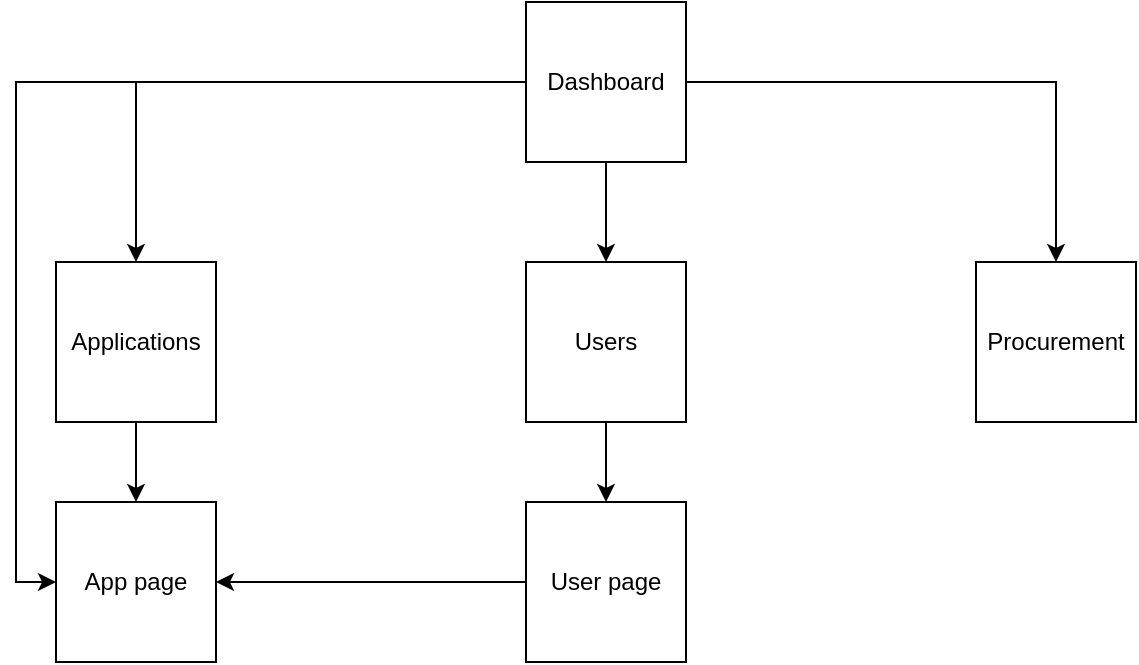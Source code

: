 <mxfile version="26.1.3" pages="3">
  <diagram name="Page-1" id="HZ-2BI7pOylwrnwWMa7h">
    <mxGraphModel dx="1434" dy="761" grid="1" gridSize="10" guides="1" tooltips="1" connect="1" arrows="1" fold="1" page="1" pageScale="1" pageWidth="850" pageHeight="1100" math="0" shadow="0">
      <root>
        <mxCell id="0" />
        <mxCell id="1" parent="0" />
        <mxCell id="RAErmK7PQOk4JsSWftYg-10" style="edgeStyle=orthogonalEdgeStyle;rounded=0;orthogonalLoop=1;jettySize=auto;html=1;entryX=0;entryY=0.5;entryDx=0;entryDy=0;" edge="1" parent="1" source="RAErmK7PQOk4JsSWftYg-1" target="RAErmK7PQOk4JsSWftYg-5">
          <mxGeometry relative="1" as="geometry" />
        </mxCell>
        <mxCell id="RAErmK7PQOk4JsSWftYg-11" style="edgeStyle=orthogonalEdgeStyle;rounded=0;orthogonalLoop=1;jettySize=auto;html=1;entryX=0.5;entryY=0;entryDx=0;entryDy=0;" edge="1" parent="1" source="RAErmK7PQOk4JsSWftYg-1" target="RAErmK7PQOk4JsSWftYg-4">
          <mxGeometry relative="1" as="geometry" />
        </mxCell>
        <mxCell id="RAErmK7PQOk4JsSWftYg-12" style="edgeStyle=orthogonalEdgeStyle;rounded=0;orthogonalLoop=1;jettySize=auto;html=1;" edge="1" parent="1" source="RAErmK7PQOk4JsSWftYg-1" target="RAErmK7PQOk4JsSWftYg-3">
          <mxGeometry relative="1" as="geometry" />
        </mxCell>
        <mxCell id="RAErmK7PQOk4JsSWftYg-13" style="edgeStyle=orthogonalEdgeStyle;rounded=0;orthogonalLoop=1;jettySize=auto;html=1;entryX=0.5;entryY=0;entryDx=0;entryDy=0;" edge="1" parent="1" source="RAErmK7PQOk4JsSWftYg-1" target="RAErmK7PQOk4JsSWftYg-2">
          <mxGeometry relative="1" as="geometry" />
        </mxCell>
        <mxCell id="RAErmK7PQOk4JsSWftYg-1" value="Dashboard" style="whiteSpace=wrap;html=1;aspect=fixed;" vertex="1" parent="1">
          <mxGeometry x="425" y="70" width="80" height="80" as="geometry" />
        </mxCell>
        <mxCell id="RAErmK7PQOk4JsSWftYg-2" value="Procurement" style="whiteSpace=wrap;html=1;aspect=fixed;" vertex="1" parent="1">
          <mxGeometry x="650" y="200" width="80" height="80" as="geometry" />
        </mxCell>
        <mxCell id="RAErmK7PQOk4JsSWftYg-8" style="edgeStyle=orthogonalEdgeStyle;rounded=0;orthogonalLoop=1;jettySize=auto;html=1;" edge="1" parent="1" source="RAErmK7PQOk4JsSWftYg-3" target="RAErmK7PQOk4JsSWftYg-6">
          <mxGeometry relative="1" as="geometry" />
        </mxCell>
        <mxCell id="RAErmK7PQOk4JsSWftYg-3" value="Users" style="whiteSpace=wrap;html=1;aspect=fixed;" vertex="1" parent="1">
          <mxGeometry x="425" y="200" width="80" height="80" as="geometry" />
        </mxCell>
        <mxCell id="RAErmK7PQOk4JsSWftYg-7" style="edgeStyle=orthogonalEdgeStyle;rounded=0;orthogonalLoop=1;jettySize=auto;html=1;" edge="1" parent="1" source="RAErmK7PQOk4JsSWftYg-4" target="RAErmK7PQOk4JsSWftYg-5">
          <mxGeometry relative="1" as="geometry" />
        </mxCell>
        <mxCell id="RAErmK7PQOk4JsSWftYg-4" value="Applications" style="whiteSpace=wrap;html=1;aspect=fixed;" vertex="1" parent="1">
          <mxGeometry x="190" y="200" width="80" height="80" as="geometry" />
        </mxCell>
        <mxCell id="RAErmK7PQOk4JsSWftYg-5" value="App page" style="whiteSpace=wrap;html=1;aspect=fixed;" vertex="1" parent="1">
          <mxGeometry x="190" y="320" width="80" height="80" as="geometry" />
        </mxCell>
        <mxCell id="RAErmK7PQOk4JsSWftYg-9" style="edgeStyle=orthogonalEdgeStyle;rounded=0;orthogonalLoop=1;jettySize=auto;html=1;entryX=1;entryY=0.5;entryDx=0;entryDy=0;" edge="1" parent="1" source="RAErmK7PQOk4JsSWftYg-6" target="RAErmK7PQOk4JsSWftYg-5">
          <mxGeometry relative="1" as="geometry" />
        </mxCell>
        <mxCell id="RAErmK7PQOk4JsSWftYg-6" value="User page" style="whiteSpace=wrap;html=1;aspect=fixed;" vertex="1" parent="1">
          <mxGeometry x="425" y="320" width="80" height="80" as="geometry" />
        </mxCell>
      </root>
    </mxGraphModel>
  </diagram>
  <diagram id="J7nAmyXx0Jyz4rawUPmy" name="Page-2">
    <mxGraphModel dx="1195" dy="634" grid="1" gridSize="10" guides="1" tooltips="1" connect="1" arrows="1" fold="1" page="1" pageScale="1" pageWidth="850" pageHeight="1100" math="0" shadow="0">
      <root>
        <mxCell id="0" />
        <mxCell id="1" parent="0" />
        <mxCell id="RUvTbH-vuZG6BQ2jyu1d-2" value="Управління ІТ-підписками" style="swimlane;whiteSpace=wrap;html=1;" vertex="1" parent="1">
          <mxGeometry x="160" y="70" width="505" height="530" as="geometry" />
        </mxCell>
        <mxCell id="RUvTbH-vuZG6BQ2jyu1d-5" value="З&lt;span style=&quot;background-color: transparent; color: light-dark(rgb(0, 0, 0), rgb(255, 255, 255));&quot;&gt;апрошення користувачів&lt;/span&gt;" style="ellipse;whiteSpace=wrap;html=1;" vertex="1" parent="RUvTbH-vuZG6BQ2jyu1d-2">
          <mxGeometry x="50" y="90" width="120" height="80" as="geometry" />
        </mxCell>
        <mxCell id="RUvTbH-vuZG6BQ2jyu1d-6" value="Реєстрація/ав&lt;span style=&quot;background-color: transparent; color: light-dark(rgb(0, 0, 0), rgb(255, 255, 255));&quot;&gt;торизація&lt;/span&gt;" style="ellipse;whiteSpace=wrap;html=1;" vertex="1" parent="RUvTbH-vuZG6BQ2jyu1d-2">
          <mxGeometry x="205" y="40" width="120" height="80" as="geometry" />
        </mxCell>
        <mxCell id="RUvTbH-vuZG6BQ2jyu1d-7" value="Створення та редагування сервісів та інформації про них" style="ellipse;whiteSpace=wrap;html=1;" vertex="1" parent="RUvTbH-vuZG6BQ2jyu1d-2">
          <mxGeometry x="30" y="200" width="190" height="110" as="geometry" />
        </mxCell>
        <mxCell id="RUvTbH-vuZG6BQ2jyu1d-8" value="Стоврення запитів на закупівлю" style="ellipse;whiteSpace=wrap;html=1;" vertex="1" parent="RUvTbH-vuZG6BQ2jyu1d-2">
          <mxGeometry x="240" y="140" width="120" height="80" as="geometry" />
        </mxCell>
        <mxCell id="RUvTbH-vuZG6BQ2jyu1d-9" value="Обробка запитів на закупівлю" style="ellipse;whiteSpace=wrap;html=1;" vertex="1" parent="RUvTbH-vuZG6BQ2jyu1d-2">
          <mxGeometry x="240" y="280" width="120" height="80" as="geometry" />
        </mxCell>
        <mxCell id="RUvTbH-vuZG6BQ2jyu1d-10" value="Призначення ліцензій користувачам" style="ellipse;whiteSpace=wrap;html=1;" vertex="1" parent="RUvTbH-vuZG6BQ2jyu1d-2">
          <mxGeometry x="290" y="410" width="120" height="80" as="geometry" />
        </mxCell>
        <mxCell id="RUvTbH-vuZG6BQ2jyu1d-11" value="Фінансовий облік" style="ellipse;whiteSpace=wrap;html=1;" vertex="1" parent="RUvTbH-vuZG6BQ2jyu1d-2">
          <mxGeometry x="55" y="360" width="120" height="80" as="geometry" />
        </mxCell>
        <mxCell id="RUvTbH-vuZG6BQ2jyu1d-12" style="edgeStyle=orthogonalEdgeStyle;rounded=0;orthogonalLoop=1;jettySize=auto;html=1;entryX=0;entryY=0.5;entryDx=0;entryDy=0;" edge="1" parent="1" source="RUvTbH-vuZG6BQ2jyu1d-3" target="RUvTbH-vuZG6BQ2jyu1d-7">
          <mxGeometry relative="1" as="geometry">
            <Array as="points">
              <mxPoint x="140" y="360" />
              <mxPoint x="140" y="325" />
            </Array>
          </mxGeometry>
        </mxCell>
        <mxCell id="RUvTbH-vuZG6BQ2jyu1d-13" style="edgeStyle=orthogonalEdgeStyle;rounded=0;orthogonalLoop=1;jettySize=auto;html=1;entryX=0;entryY=0.5;entryDx=0;entryDy=0;" edge="1" parent="1" source="RUvTbH-vuZG6BQ2jyu1d-3" target="RUvTbH-vuZG6BQ2jyu1d-5">
          <mxGeometry relative="1" as="geometry">
            <Array as="points">
              <mxPoint x="140" y="360" />
              <mxPoint x="140" y="200" />
            </Array>
          </mxGeometry>
        </mxCell>
        <mxCell id="RUvTbH-vuZG6BQ2jyu1d-14" style="edgeStyle=orthogonalEdgeStyle;rounded=0;orthogonalLoop=1;jettySize=auto;html=1;entryX=0;entryY=0.5;entryDx=0;entryDy=0;" edge="1" parent="1" source="RUvTbH-vuZG6BQ2jyu1d-3" target="RUvTbH-vuZG6BQ2jyu1d-11">
          <mxGeometry relative="1" as="geometry">
            <Array as="points">
              <mxPoint x="140" y="360" />
              <mxPoint x="140" y="470" />
            </Array>
          </mxGeometry>
        </mxCell>
        <mxCell id="RUvTbH-vuZG6BQ2jyu1d-16" style="edgeStyle=orthogonalEdgeStyle;rounded=0;orthogonalLoop=1;jettySize=auto;html=1;" edge="1" parent="1" source="RUvTbH-vuZG6BQ2jyu1d-3" target="RUvTbH-vuZG6BQ2jyu1d-9">
          <mxGeometry relative="1" as="geometry">
            <Array as="points">
              <mxPoint x="140" y="360" />
              <mxPoint x="140" y="390" />
            </Array>
          </mxGeometry>
        </mxCell>
        <mxCell id="RUvTbH-vuZG6BQ2jyu1d-17" style="edgeStyle=orthogonalEdgeStyle;rounded=0;orthogonalLoop=1;jettySize=auto;html=1;entryX=0;entryY=0.5;entryDx=0;entryDy=0;" edge="1" parent="1" source="RUvTbH-vuZG6BQ2jyu1d-3" target="RUvTbH-vuZG6BQ2jyu1d-10">
          <mxGeometry relative="1" as="geometry">
            <Array as="points">
              <mxPoint x="140" y="360" />
              <mxPoint x="140" y="520" />
            </Array>
          </mxGeometry>
        </mxCell>
        <mxCell id="RUvTbH-vuZG6BQ2jyu1d-18" style="edgeStyle=orthogonalEdgeStyle;rounded=0;orthogonalLoop=1;jettySize=auto;html=1;entryX=0;entryY=0.5;entryDx=0;entryDy=0;" edge="1" parent="1" source="RUvTbH-vuZG6BQ2jyu1d-3" target="RUvTbH-vuZG6BQ2jyu1d-6">
          <mxGeometry relative="1" as="geometry">
            <Array as="points">
              <mxPoint x="140" y="360" />
              <mxPoint x="140" y="150" />
            </Array>
          </mxGeometry>
        </mxCell>
        <mxCell id="RUvTbH-vuZG6BQ2jyu1d-19" style="edgeStyle=orthogonalEdgeStyle;rounded=0;orthogonalLoop=1;jettySize=auto;html=1;entryX=0;entryY=0.5;entryDx=0;entryDy=0;" edge="1" parent="1" source="RUvTbH-vuZG6BQ2jyu1d-3" target="RUvTbH-vuZG6BQ2jyu1d-8">
          <mxGeometry relative="1" as="geometry">
            <Array as="points">
              <mxPoint x="140" y="360" />
              <mxPoint x="140" y="250" />
            </Array>
          </mxGeometry>
        </mxCell>
        <mxCell id="RUvTbH-vuZG6BQ2jyu1d-3" value="Адміністратор" style="shape=umlActor;verticalLabelPosition=bottom;verticalAlign=top;html=1;outlineConnect=0;" vertex="1" parent="1">
          <mxGeometry x="70" y="330" width="30" height="60" as="geometry" />
        </mxCell>
        <mxCell id="RUvTbH-vuZG6BQ2jyu1d-21" style="edgeStyle=orthogonalEdgeStyle;rounded=0;orthogonalLoop=1;jettySize=auto;html=1;entryX=1;entryY=0.5;entryDx=0;entryDy=0;" edge="1" parent="1" source="RUvTbH-vuZG6BQ2jyu1d-4" target="RUvTbH-vuZG6BQ2jyu1d-8">
          <mxGeometry relative="1" as="geometry">
            <Array as="points">
              <mxPoint x="690" y="350" />
              <mxPoint x="690" y="250" />
            </Array>
          </mxGeometry>
        </mxCell>
        <mxCell id="RUvTbH-vuZG6BQ2jyu1d-22" style="edgeStyle=orthogonalEdgeStyle;rounded=0;orthogonalLoop=1;jettySize=auto;html=1;entryX=1;entryY=0.5;entryDx=0;entryDy=0;" edge="1" parent="1" source="RUvTbH-vuZG6BQ2jyu1d-4" target="RUvTbH-vuZG6BQ2jyu1d-6">
          <mxGeometry relative="1" as="geometry">
            <Array as="points">
              <mxPoint x="690" y="350" />
              <mxPoint x="690" y="150" />
            </Array>
          </mxGeometry>
        </mxCell>
        <mxCell id="RUvTbH-vuZG6BQ2jyu1d-4" value="Користувач" style="shape=umlActor;verticalLabelPosition=bottom;verticalAlign=top;html=1;outlineConnect=0;" vertex="1" parent="1">
          <mxGeometry x="730" y="320" width="30" height="60" as="geometry" />
        </mxCell>
      </root>
    </mxGraphModel>
  </diagram>
  <diagram id="gaE9dT2PEob7EBG7JH7i" name="Page-3">
    <mxGraphModel dx="1434" dy="761" grid="1" gridSize="10" guides="1" tooltips="1" connect="1" arrows="1" fold="1" page="1" pageScale="1" pageWidth="850" pageHeight="1100" math="0" shadow="0">
      <root>
        <mxCell id="0" />
        <mxCell id="1" parent="0" />
      </root>
    </mxGraphModel>
  </diagram>
</mxfile>
